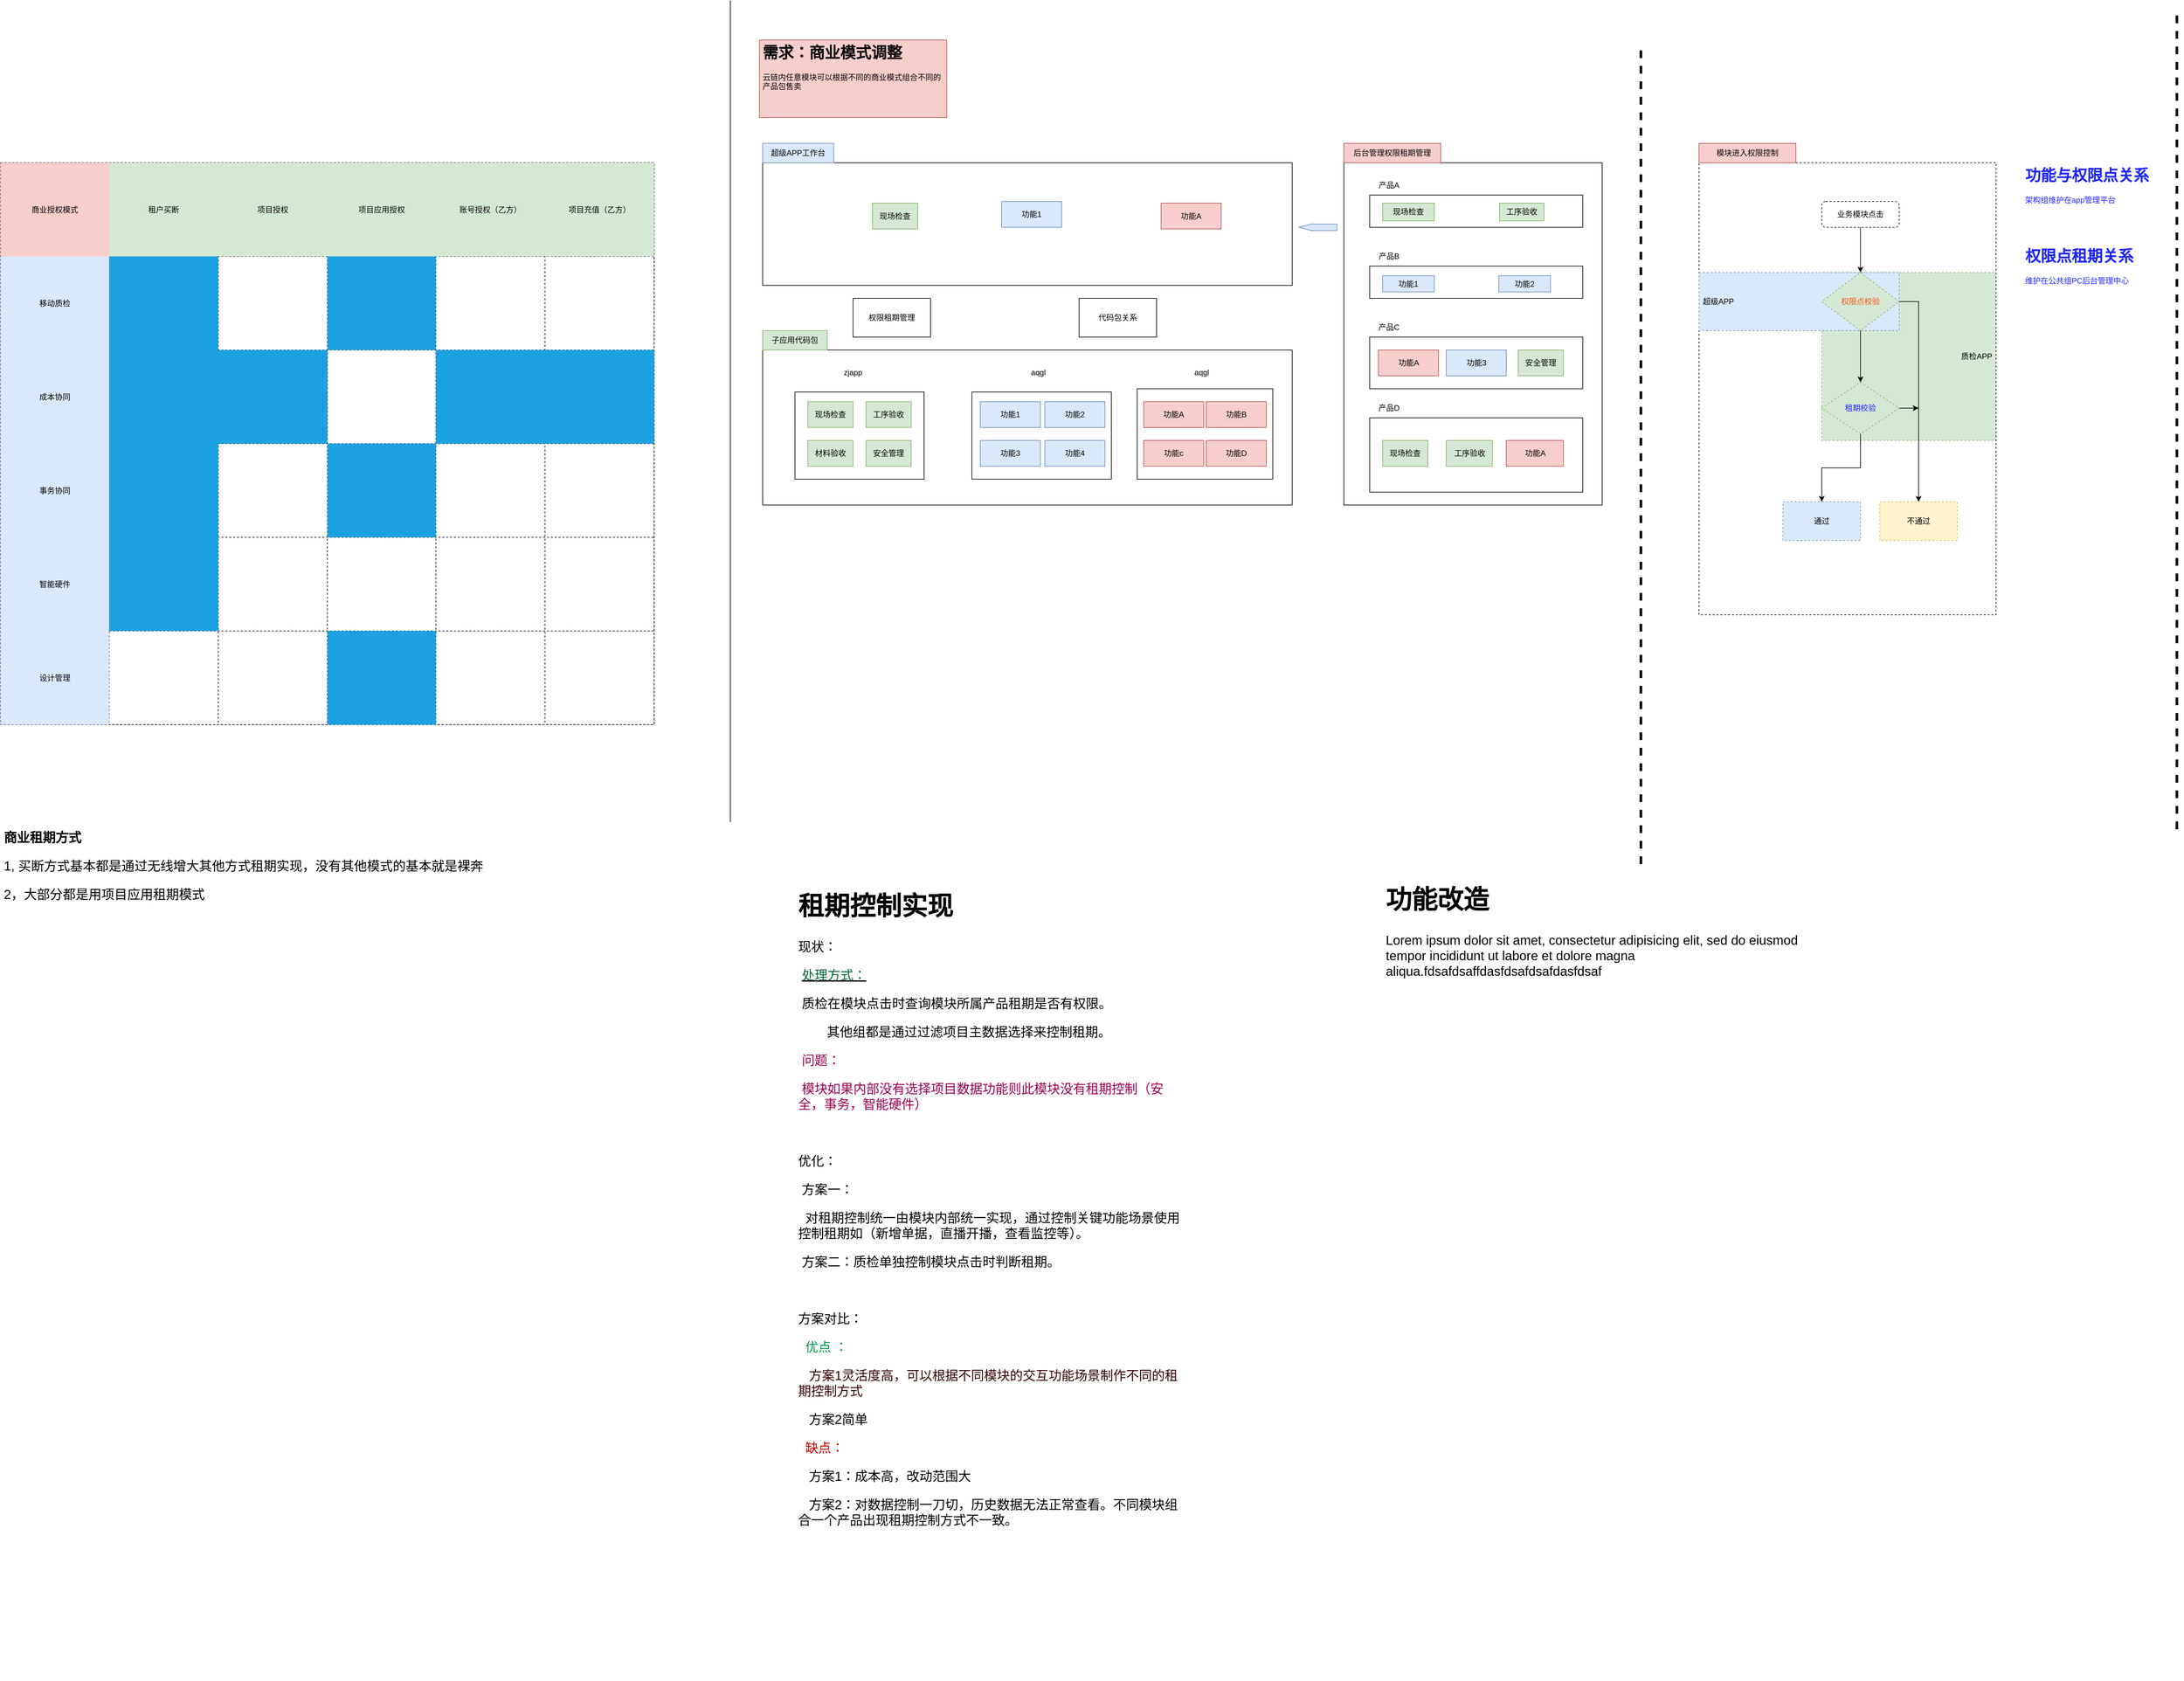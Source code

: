 <mxfile version="20.0.1" type="github">
  <diagram id="58J7UtUzQZCF_PkD9B0w" name="Page-1">
    <mxGraphModel dx="3555" dy="2228" grid="1" gridSize="10" guides="1" tooltips="1" connect="1" arrows="1" fold="1" page="1" pageScale="1" pageWidth="827" pageHeight="1169" math="0" shadow="0">
      <root>
        <mxCell id="0" />
        <mxCell id="1" parent="0" />
        <mxCell id="WRquZUHTdEywoWlt4Oxa-1" value="" style="rounded=0;whiteSpace=wrap;html=1;fillColor=none;" parent="1" vertex="1">
          <mxGeometry x="30" y="200" width="820" height="190" as="geometry" />
        </mxCell>
        <mxCell id="WRquZUHTdEywoWlt4Oxa-2" value="" style="rounded=0;whiteSpace=wrap;html=1;fillColor=none;" parent="1" vertex="1">
          <mxGeometry x="30" y="490" width="820" height="240" as="geometry" />
        </mxCell>
        <mxCell id="WRquZUHTdEywoWlt4Oxa-3" value="超级APP工作台" style="text;html=1;strokeColor=#6c8ebf;fillColor=#dae8fc;align=center;verticalAlign=middle;whiteSpace=wrap;rounded=0;" parent="1" vertex="1">
          <mxGeometry x="30" y="170" width="110" height="30" as="geometry" />
        </mxCell>
        <mxCell id="WRquZUHTdEywoWlt4Oxa-4" value="子应用代码包" style="text;html=1;strokeColor=#82b366;fillColor=#d5e8d4;align=center;verticalAlign=middle;whiteSpace=wrap;rounded=0;" parent="1" vertex="1">
          <mxGeometry x="30" y="460" width="100" height="30" as="geometry" />
        </mxCell>
        <mxCell id="WRquZUHTdEywoWlt4Oxa-5" value="" style="rounded=0;whiteSpace=wrap;html=1;fillColor=none;" parent="1" vertex="1">
          <mxGeometry x="80" y="555" width="200" height="135" as="geometry" />
        </mxCell>
        <mxCell id="WRquZUHTdEywoWlt4Oxa-6" value="" style="rounded=0;whiteSpace=wrap;html=1;fillColor=none;" parent="1" vertex="1">
          <mxGeometry x="354" y="555" width="216" height="135" as="geometry" />
        </mxCell>
        <mxCell id="WRquZUHTdEywoWlt4Oxa-7" value="" style="rounded=0;whiteSpace=wrap;html=1;fillColor=none;" parent="1" vertex="1">
          <mxGeometry x="610" y="550" width="210" height="140" as="geometry" />
        </mxCell>
        <mxCell id="WRquZUHTdEywoWlt4Oxa-8" value="zjapp" style="text;html=1;strokeColor=none;fillColor=none;align=center;verticalAlign=middle;whiteSpace=wrap;rounded=0;" parent="1" vertex="1">
          <mxGeometry x="140" y="510" width="60" height="30" as="geometry" />
        </mxCell>
        <mxCell id="WRquZUHTdEywoWlt4Oxa-10" value="aqgl" style="text;html=1;strokeColor=none;fillColor=none;align=center;verticalAlign=middle;whiteSpace=wrap;rounded=0;" parent="1" vertex="1">
          <mxGeometry x="427" y="510" width="60" height="30" as="geometry" />
        </mxCell>
        <mxCell id="WRquZUHTdEywoWlt4Oxa-11" value="现场检查" style="rounded=0;whiteSpace=wrap;html=1;fillColor=#d5e8d4;strokeColor=#82b366;" parent="1" vertex="1">
          <mxGeometry x="100" y="570" width="70" height="40" as="geometry" />
        </mxCell>
        <mxCell id="WRquZUHTdEywoWlt4Oxa-12" value="工序验收" style="rounded=0;whiteSpace=wrap;html=1;fillColor=#d5e8d4;strokeColor=#82b366;" parent="1" vertex="1">
          <mxGeometry x="190" y="570" width="70" height="40" as="geometry" />
        </mxCell>
        <mxCell id="WRquZUHTdEywoWlt4Oxa-13" value="材料验收" style="rounded=0;whiteSpace=wrap;html=1;fillColor=#d5e8d4;strokeColor=#82b366;" parent="1" vertex="1">
          <mxGeometry x="100" y="630" width="70" height="40" as="geometry" />
        </mxCell>
        <mxCell id="WRquZUHTdEywoWlt4Oxa-14" value="安全管理" style="rounded=0;whiteSpace=wrap;html=1;fillColor=#d5e8d4;strokeColor=#82b366;" parent="1" vertex="1">
          <mxGeometry x="190" y="630" width="70" height="40" as="geometry" />
        </mxCell>
        <mxCell id="WRquZUHTdEywoWlt4Oxa-15" value="aqgl" style="text;html=1;strokeColor=none;fillColor=none;align=center;verticalAlign=middle;whiteSpace=wrap;rounded=0;" parent="1" vertex="1">
          <mxGeometry x="680" y="510" width="60" height="30" as="geometry" />
        </mxCell>
        <mxCell id="WRquZUHTdEywoWlt4Oxa-16" value="功能1" style="rounded=0;whiteSpace=wrap;html=1;fillColor=#dae8fc;strokeColor=#6c8ebf;" parent="1" vertex="1">
          <mxGeometry x="367" y="570" width="93" height="40" as="geometry" />
        </mxCell>
        <mxCell id="WRquZUHTdEywoWlt4Oxa-17" value="功能2" style="rounded=0;whiteSpace=wrap;html=1;fillColor=#dae8fc;strokeColor=#6c8ebf;" parent="1" vertex="1">
          <mxGeometry x="467" y="570" width="93" height="40" as="geometry" />
        </mxCell>
        <mxCell id="WRquZUHTdEywoWlt4Oxa-18" value="功能3" style="rounded=0;whiteSpace=wrap;html=1;fillColor=#dae8fc;strokeColor=#6c8ebf;" parent="1" vertex="1">
          <mxGeometry x="367" y="630" width="93" height="40" as="geometry" />
        </mxCell>
        <mxCell id="WRquZUHTdEywoWlt4Oxa-19" value="功能4" style="rounded=0;whiteSpace=wrap;html=1;fillColor=#dae8fc;strokeColor=#6c8ebf;" parent="1" vertex="1">
          <mxGeometry x="467" y="630" width="93" height="40" as="geometry" />
        </mxCell>
        <mxCell id="WRquZUHTdEywoWlt4Oxa-20" value="功能A" style="rounded=0;whiteSpace=wrap;html=1;fillColor=#f8cecc;strokeColor=#b85450;" parent="1" vertex="1">
          <mxGeometry x="620" y="570" width="93" height="40" as="geometry" />
        </mxCell>
        <mxCell id="WRquZUHTdEywoWlt4Oxa-21" value="功能B" style="rounded=0;whiteSpace=wrap;html=1;fillColor=#f8cecc;strokeColor=#b85450;" parent="1" vertex="1">
          <mxGeometry x="717" y="570" width="93" height="40" as="geometry" />
        </mxCell>
        <mxCell id="WRquZUHTdEywoWlt4Oxa-22" value="功能c" style="rounded=0;whiteSpace=wrap;html=1;fillColor=#f8cecc;strokeColor=#b85450;" parent="1" vertex="1">
          <mxGeometry x="620" y="630" width="93" height="40" as="geometry" />
        </mxCell>
        <mxCell id="WRquZUHTdEywoWlt4Oxa-23" value="功能D" style="rounded=0;whiteSpace=wrap;html=1;fillColor=#f8cecc;strokeColor=#b85450;" parent="1" vertex="1">
          <mxGeometry x="717" y="630" width="93" height="40" as="geometry" />
        </mxCell>
        <mxCell id="WRquZUHTdEywoWlt4Oxa-24" value="" style="rounded=0;whiteSpace=wrap;html=1;fillColor=none;" parent="1" vertex="1">
          <mxGeometry x="930" y="200" width="400" height="530" as="geometry" />
        </mxCell>
        <mxCell id="WRquZUHTdEywoWlt4Oxa-25" value="后台管理权限租期管理" style="text;html=1;strokeColor=#b85450;fillColor=#f8cecc;align=center;verticalAlign=middle;whiteSpace=wrap;rounded=0;" parent="1" vertex="1">
          <mxGeometry x="930" y="170" width="150" height="30" as="geometry" />
        </mxCell>
        <mxCell id="WRquZUHTdEywoWlt4Oxa-26" value="" style="rounded=0;whiteSpace=wrap;html=1;fillColor=none;" parent="1" vertex="1">
          <mxGeometry x="970" y="250" width="330" height="50" as="geometry" />
        </mxCell>
        <mxCell id="WRquZUHTdEywoWlt4Oxa-27" value="产品A" style="text;html=1;strokeColor=none;fillColor=none;align=center;verticalAlign=middle;whiteSpace=wrap;rounded=0;" parent="1" vertex="1">
          <mxGeometry x="970" y="220" width="60" height="30" as="geometry" />
        </mxCell>
        <mxCell id="WRquZUHTdEywoWlt4Oxa-28" value="现场检查" style="rounded=0;whiteSpace=wrap;html=1;fillColor=#d5e8d4;strokeColor=#82b366;" parent="1" vertex="1">
          <mxGeometry x="990" y="262.5" width="80" height="27.5" as="geometry" />
        </mxCell>
        <mxCell id="WRquZUHTdEywoWlt4Oxa-29" value="工序验收" style="rounded=0;whiteSpace=wrap;html=1;fillColor=#d5e8d4;strokeColor=#82b366;" parent="1" vertex="1">
          <mxGeometry x="1171" y="262.5" width="69" height="27.5" as="geometry" />
        </mxCell>
        <mxCell id="WRquZUHTdEywoWlt4Oxa-30" value="" style="rounded=0;whiteSpace=wrap;html=1;fillColor=none;" parent="1" vertex="1">
          <mxGeometry x="970" y="360" width="330" height="50" as="geometry" />
        </mxCell>
        <mxCell id="WRquZUHTdEywoWlt4Oxa-31" value="产品B" style="text;html=1;strokeColor=none;fillColor=none;align=center;verticalAlign=middle;whiteSpace=wrap;rounded=0;" parent="1" vertex="1">
          <mxGeometry x="970" y="330" width="60" height="30" as="geometry" />
        </mxCell>
        <mxCell id="WRquZUHTdEywoWlt4Oxa-33" value="功能1" style="rounded=0;whiteSpace=wrap;html=1;fillColor=#dae8fc;strokeColor=#6c8ebf;" parent="1" vertex="1">
          <mxGeometry x="990" y="375" width="80" height="25" as="geometry" />
        </mxCell>
        <mxCell id="WRquZUHTdEywoWlt4Oxa-34" value="功能2" style="rounded=0;whiteSpace=wrap;html=1;fillColor=#dae8fc;strokeColor=#6c8ebf;" parent="1" vertex="1">
          <mxGeometry x="1170" y="375" width="80" height="25" as="geometry" />
        </mxCell>
        <mxCell id="WRquZUHTdEywoWlt4Oxa-35" value="" style="rounded=0;whiteSpace=wrap;html=1;fillColor=none;" parent="1" vertex="1">
          <mxGeometry x="970" y="470" width="330" height="80" as="geometry" />
        </mxCell>
        <mxCell id="WRquZUHTdEywoWlt4Oxa-36" value="产品C" style="text;html=1;strokeColor=none;fillColor=none;align=center;verticalAlign=middle;whiteSpace=wrap;rounded=0;" parent="1" vertex="1">
          <mxGeometry x="970" y="440" width="60" height="30" as="geometry" />
        </mxCell>
        <mxCell id="WRquZUHTdEywoWlt4Oxa-37" value="功能A" style="rounded=0;whiteSpace=wrap;html=1;fillColor=#f8cecc;strokeColor=#b85450;" parent="1" vertex="1">
          <mxGeometry x="983.5" y="490" width="93" height="40" as="geometry" />
        </mxCell>
        <mxCell id="WRquZUHTdEywoWlt4Oxa-38" value="功能3" style="rounded=0;whiteSpace=wrap;html=1;fillColor=#dae8fc;strokeColor=#6c8ebf;" parent="1" vertex="1">
          <mxGeometry x="1088.5" y="490" width="93" height="40" as="geometry" />
        </mxCell>
        <mxCell id="WRquZUHTdEywoWlt4Oxa-39" value="安全管理" style="rounded=0;whiteSpace=wrap;html=1;fillColor=#d5e8d4;strokeColor=#82b366;" parent="1" vertex="1">
          <mxGeometry x="1200" y="490" width="70" height="40" as="geometry" />
        </mxCell>
        <mxCell id="WRquZUHTdEywoWlt4Oxa-40" value="" style="rounded=0;whiteSpace=wrap;html=1;fillColor=none;" parent="1" vertex="1">
          <mxGeometry x="970" y="595" width="330" height="115" as="geometry" />
        </mxCell>
        <mxCell id="WRquZUHTdEywoWlt4Oxa-41" value="产品D" style="text;html=1;strokeColor=none;fillColor=none;align=center;verticalAlign=middle;whiteSpace=wrap;rounded=0;" parent="1" vertex="1">
          <mxGeometry x="970" y="565" width="60" height="30" as="geometry" />
        </mxCell>
        <mxCell id="WRquZUHTdEywoWlt4Oxa-42" value="现场检查" style="rounded=0;whiteSpace=wrap;html=1;fillColor=#d5e8d4;strokeColor=#82b366;" parent="1" vertex="1">
          <mxGeometry x="990" y="630" width="70" height="40" as="geometry" />
        </mxCell>
        <mxCell id="WRquZUHTdEywoWlt4Oxa-43" value="工序验收" style="rounded=0;whiteSpace=wrap;html=1;fillColor=#d5e8d4;strokeColor=#82b366;" parent="1" vertex="1">
          <mxGeometry x="1088.5" y="630" width="71.5" height="40" as="geometry" />
        </mxCell>
        <mxCell id="WRquZUHTdEywoWlt4Oxa-44" value="功能A" style="rounded=0;whiteSpace=wrap;html=1;fillColor=#f8cecc;strokeColor=#b85450;" parent="1" vertex="1">
          <mxGeometry x="1181.5" y="630" width="88.5" height="40" as="geometry" />
        </mxCell>
        <mxCell id="WRquZUHTdEywoWlt4Oxa-45" value="权限租期管理" style="rounded=0;whiteSpace=wrap;html=1;fillColor=none;" parent="1" vertex="1">
          <mxGeometry x="170" y="410" width="120" height="60" as="geometry" />
        </mxCell>
        <mxCell id="WRquZUHTdEywoWlt4Oxa-46" value="代码包关系" style="rounded=0;whiteSpace=wrap;html=1;fillColor=none;" parent="1" vertex="1">
          <mxGeometry x="520" y="410" width="120" height="60" as="geometry" />
        </mxCell>
        <mxCell id="GMOqWqYyxA2CYEvHgloC-14" value="&lt;h1&gt;功能与权限点关系&lt;/h1&gt;&lt;p&gt;架构组维护在app管理平台&lt;/p&gt;" style="text;html=1;strokeColor=none;fillColor=none;spacing=5;spacingTop=-20;whiteSpace=wrap;overflow=hidden;rounded=0;dashed=1;fontColor=#1C24FF;" parent="1" vertex="1">
          <mxGeometry x="1980" y="200" width="250" height="120" as="geometry" />
        </mxCell>
        <mxCell id="GMOqWqYyxA2CYEvHgloC-15" value="&lt;h1&gt;权限点租期关系&lt;/h1&gt;&lt;p&gt;维护在公共组PC后台管理中心&lt;/p&gt;" style="text;html=1;strokeColor=none;fillColor=none;spacing=5;spacingTop=-20;whiteSpace=wrap;overflow=hidden;rounded=0;dashed=1;fontColor=#1C24FF;" parent="1" vertex="1">
          <mxGeometry x="1980" y="325" width="250" height="120" as="geometry" />
        </mxCell>
        <mxCell id="MbF_tQ219azOvAXxZ7R1-2" value="&lt;h1&gt;需求：商业模式调整&lt;/h1&gt;&lt;p&gt;云链内任意模块可以根据不同的商业模式组合不同的产品包售卖&lt;/p&gt;" style="text;html=1;strokeColor=#b85450;fillColor=#f8cecc;spacing=5;spacingTop=-20;whiteSpace=wrap;overflow=hidden;rounded=0;" vertex="1" parent="1">
          <mxGeometry x="25" y="10" width="290" height="120" as="geometry" />
        </mxCell>
        <mxCell id="MbF_tQ219azOvAXxZ7R1-3" value="" style="endArrow=none;html=1;rounded=0;" edge="1" parent="1">
          <mxGeometry width="50" height="50" relative="1" as="geometry">
            <mxPoint x="-20" y="1221" as="sourcePoint" />
            <mxPoint x="-20" y="-51" as="targetPoint" />
          </mxGeometry>
        </mxCell>
        <mxCell id="MbF_tQ219azOvAXxZ7R1-4" value="现场检查" style="rounded=0;whiteSpace=wrap;html=1;fillColor=#d5e8d4;strokeColor=#82b366;" vertex="1" parent="1">
          <mxGeometry x="200" y="262.5" width="70" height="40" as="geometry" />
        </mxCell>
        <mxCell id="MbF_tQ219azOvAXxZ7R1-5" value="功能1" style="rounded=0;whiteSpace=wrap;html=1;fillColor=#dae8fc;strokeColor=#6c8ebf;" vertex="1" parent="1">
          <mxGeometry x="400" y="260" width="93" height="40" as="geometry" />
        </mxCell>
        <mxCell id="MbF_tQ219azOvAXxZ7R1-6" value="功能A" style="rounded=0;whiteSpace=wrap;html=1;fillColor=#f8cecc;strokeColor=#b85450;" vertex="1" parent="1">
          <mxGeometry x="647" y="262.5" width="93" height="40" as="geometry" />
        </mxCell>
        <mxCell id="MbF_tQ219azOvAXxZ7R1-7" value="" style="shape=flexArrow;endArrow=classic;html=1;rounded=0;endWidth=0;endSize=6.67;fillColor=#dae8fc;strokeColor=#6c8ebf;" edge="1" parent="1">
          <mxGeometry width="50" height="50" relative="1" as="geometry">
            <mxPoint x="920" y="300" as="sourcePoint" />
            <mxPoint x="860" y="300" as="targetPoint" />
          </mxGeometry>
        </mxCell>
        <mxCell id="MbF_tQ219azOvAXxZ7R1-8" value="" style="group" vertex="1" connectable="0" parent="1">
          <mxGeometry x="1500" y="200" width="460" height="700" as="geometry" />
        </mxCell>
        <mxCell id="MbF_tQ219azOvAXxZ7R1-18" value="" style="rounded=0;whiteSpace=wrap;html=1;dashed=1;fillColor=#d5e8d4;strokeColor=#82b366;" vertex="1" parent="MbF_tQ219azOvAXxZ7R1-8">
          <mxGeometry x="170" y="170" width="270" height="260" as="geometry" />
        </mxCell>
        <mxCell id="GMOqWqYyxA2CYEvHgloC-1" value="" style="rounded=0;whiteSpace=wrap;html=1;dashed=1;fillColor=none;" parent="MbF_tQ219azOvAXxZ7R1-8" vertex="1">
          <mxGeometry x="-20" width="460" height="700" as="geometry" />
        </mxCell>
        <mxCell id="MbF_tQ219azOvAXxZ7R1-16" value="" style="rounded=0;whiteSpace=wrap;html=1;dashed=1;fillColor=#dae8fc;strokeColor=#6c8ebf;" vertex="1" parent="MbF_tQ219azOvAXxZ7R1-8">
          <mxGeometry x="-20" y="170" width="310" height="90" as="geometry" />
        </mxCell>
        <mxCell id="GMOqWqYyxA2CYEvHgloC-2" value="业务模块点击" style="rounded=1;whiteSpace=wrap;html=1;dashed=1;fillColor=none;" parent="MbF_tQ219azOvAXxZ7R1-8" vertex="1">
          <mxGeometry x="170" y="60" width="120" height="40" as="geometry" />
        </mxCell>
        <mxCell id="GMOqWqYyxA2CYEvHgloC-3" value="权限点校验" style="rhombus;whiteSpace=wrap;html=1;dashed=1;fillColor=#d5e8d4;strokeColor=#82b366;fontColor=#FF5112;" parent="MbF_tQ219azOvAXxZ7R1-8" vertex="1">
          <mxGeometry x="170" y="170" width="120" height="90" as="geometry" />
        </mxCell>
        <mxCell id="GMOqWqYyxA2CYEvHgloC-7" style="edgeStyle=orthogonalEdgeStyle;rounded=0;orthogonalLoop=1;jettySize=auto;html=1;fontColor=#1C24FF;" parent="MbF_tQ219azOvAXxZ7R1-8" source="GMOqWqYyxA2CYEvHgloC-2" target="GMOqWqYyxA2CYEvHgloC-3" edge="1">
          <mxGeometry relative="1" as="geometry" />
        </mxCell>
        <mxCell id="GMOqWqYyxA2CYEvHgloC-12" style="edgeStyle=orthogonalEdgeStyle;rounded=0;orthogonalLoop=1;jettySize=auto;html=1;fontColor=#1C24FF;" parent="MbF_tQ219azOvAXxZ7R1-8" source="GMOqWqYyxA2CYEvHgloC-4" edge="1">
          <mxGeometry relative="1" as="geometry">
            <mxPoint x="320" y="380" as="targetPoint" />
          </mxGeometry>
        </mxCell>
        <mxCell id="GMOqWqYyxA2CYEvHgloC-4" value="租期校验" style="rhombus;whiteSpace=wrap;html=1;dashed=1;fillColor=#d5e8d4;strokeColor=#82b366;fontColor=#1C24FF;" parent="MbF_tQ219azOvAXxZ7R1-8" vertex="1">
          <mxGeometry x="170" y="340" width="120" height="80" as="geometry" />
        </mxCell>
        <mxCell id="GMOqWqYyxA2CYEvHgloC-11" style="edgeStyle=orthogonalEdgeStyle;rounded=0;orthogonalLoop=1;jettySize=auto;html=1;fontColor=#1C24FF;" parent="MbF_tQ219azOvAXxZ7R1-8" source="GMOqWqYyxA2CYEvHgloC-3" target="GMOqWqYyxA2CYEvHgloC-4" edge="1">
          <mxGeometry relative="1" as="geometry" />
        </mxCell>
        <mxCell id="GMOqWqYyxA2CYEvHgloC-5" value="通过" style="rounded=0;whiteSpace=wrap;html=1;dashed=1;fillColor=#dae8fc;strokeColor=#6c8ebf;" parent="MbF_tQ219azOvAXxZ7R1-8" vertex="1">
          <mxGeometry x="110" y="525" width="120" height="60" as="geometry" />
        </mxCell>
        <mxCell id="GMOqWqYyxA2CYEvHgloC-13" style="edgeStyle=orthogonalEdgeStyle;rounded=0;orthogonalLoop=1;jettySize=auto;html=1;entryX=0.5;entryY=0;entryDx=0;entryDy=0;fontColor=#1C24FF;" parent="MbF_tQ219azOvAXxZ7R1-8" source="GMOqWqYyxA2CYEvHgloC-4" target="GMOqWqYyxA2CYEvHgloC-5" edge="1">
          <mxGeometry relative="1" as="geometry" />
        </mxCell>
        <mxCell id="GMOqWqYyxA2CYEvHgloC-6" value="不通过" style="rounded=0;whiteSpace=wrap;html=1;dashed=1;fillColor=#fff2cc;strokeColor=#d6b656;" parent="MbF_tQ219azOvAXxZ7R1-8" vertex="1">
          <mxGeometry x="260" y="525" width="120" height="60" as="geometry" />
        </mxCell>
        <mxCell id="GMOqWqYyxA2CYEvHgloC-10" style="edgeStyle=orthogonalEdgeStyle;rounded=0;orthogonalLoop=1;jettySize=auto;html=1;entryX=0.5;entryY=0;entryDx=0;entryDy=0;fontColor=#1C24FF;exitX=1;exitY=0.5;exitDx=0;exitDy=0;" parent="MbF_tQ219azOvAXxZ7R1-8" source="GMOqWqYyxA2CYEvHgloC-3" target="GMOqWqYyxA2CYEvHgloC-6" edge="1">
          <mxGeometry relative="1" as="geometry">
            <Array as="points">
              <mxPoint x="320" y="215" />
            </Array>
          </mxGeometry>
        </mxCell>
        <mxCell id="MbF_tQ219azOvAXxZ7R1-19" value="质检APP" style="text;html=1;strokeColor=none;fillColor=none;align=center;verticalAlign=middle;whiteSpace=wrap;rounded=0;dashed=1;" vertex="1" parent="MbF_tQ219azOvAXxZ7R1-8">
          <mxGeometry x="380" y="285" width="60" height="30" as="geometry" />
        </mxCell>
        <mxCell id="MbF_tQ219azOvAXxZ7R1-9" value="" style="endArrow=none;html=1;rounded=0;strokeWidth=4;dashed=1;" edge="1" parent="1">
          <mxGeometry width="50" height="50" relative="1" as="geometry">
            <mxPoint x="1390" y="1286" as="sourcePoint" />
            <mxPoint x="1390" y="14" as="targetPoint" />
          </mxGeometry>
        </mxCell>
        <mxCell id="MbF_tQ219azOvAXxZ7R1-10" value="模块进入权限控制" style="text;html=1;strokeColor=#b85450;fillColor=#f8cecc;align=center;verticalAlign=middle;whiteSpace=wrap;rounded=0;" vertex="1" parent="1">
          <mxGeometry x="1480" y="170" width="150" height="30" as="geometry" />
        </mxCell>
        <mxCell id="MbF_tQ219azOvAXxZ7R1-11" value="" style="endArrow=none;html=1;rounded=0;strokeWidth=4;dashed=1;" edge="1" parent="1">
          <mxGeometry width="50" height="50" relative="1" as="geometry">
            <mxPoint x="2220" y="1232" as="sourcePoint" />
            <mxPoint x="2220" y="-40" as="targetPoint" />
          </mxGeometry>
        </mxCell>
        <mxCell id="MbF_tQ219azOvAXxZ7R1-17" value="超级APP" style="text;html=1;strokeColor=none;fillColor=none;align=center;verticalAlign=middle;whiteSpace=wrap;rounded=0;dashed=1;" vertex="1" parent="1">
          <mxGeometry x="1480" y="400" width="60" height="30" as="geometry" />
        </mxCell>
        <mxCell id="MbF_tQ219azOvAXxZ7R1-109" value="" style="shape=table;startSize=0;container=1;collapsible=0;childLayout=tableLayout;dashed=1;fillColor=none;" vertex="1" parent="1">
          <mxGeometry x="-1150" y="200" width="1012" height="870" as="geometry" />
        </mxCell>
        <mxCell id="MbF_tQ219azOvAXxZ7R1-110" value="" style="shape=tableRow;horizontal=0;startSize=0;swimlaneHead=0;swimlaneBody=0;top=0;left=0;bottom=0;right=0;collapsible=0;dropTarget=0;fillColor=none;points=[[0,0.5],[1,0.5]];portConstraint=eastwest;dashed=1;" vertex="1" parent="MbF_tQ219azOvAXxZ7R1-109">
          <mxGeometry width="1012" height="145" as="geometry" />
        </mxCell>
        <mxCell id="MbF_tQ219azOvAXxZ7R1-111" value="商业授权模式" style="shape=partialRectangle;html=1;whiteSpace=wrap;connectable=0;overflow=hidden;fillColor=#f8cecc;top=0;left=0;bottom=0;right=0;pointerEvents=1;dashed=1;strokeColor=#b85450;" vertex="1" parent="MbF_tQ219azOvAXxZ7R1-110">
          <mxGeometry width="168" height="145" as="geometry">
            <mxRectangle width="168" height="145" as="alternateBounds" />
          </mxGeometry>
        </mxCell>
        <mxCell id="MbF_tQ219azOvAXxZ7R1-112" value="租户买断" style="shape=partialRectangle;html=1;whiteSpace=wrap;connectable=0;overflow=hidden;fillColor=#d5e8d4;top=0;left=0;bottom=0;right=0;pointerEvents=1;dashed=1;strokeColor=#82b366;" vertex="1" parent="MbF_tQ219azOvAXxZ7R1-110">
          <mxGeometry x="168" width="169" height="145" as="geometry">
            <mxRectangle width="169" height="145" as="alternateBounds" />
          </mxGeometry>
        </mxCell>
        <mxCell id="MbF_tQ219azOvAXxZ7R1-113" value="项目授权" style="shape=partialRectangle;html=1;whiteSpace=wrap;connectable=0;overflow=hidden;fillColor=#d5e8d4;top=0;left=0;bottom=0;right=0;pointerEvents=1;dashed=1;strokeColor=#82b366;" vertex="1" parent="MbF_tQ219azOvAXxZ7R1-110">
          <mxGeometry x="337" width="169" height="145" as="geometry">
            <mxRectangle width="169" height="145" as="alternateBounds" />
          </mxGeometry>
        </mxCell>
        <mxCell id="MbF_tQ219azOvAXxZ7R1-114" value="项目应用授权" style="shape=partialRectangle;html=1;whiteSpace=wrap;connectable=0;overflow=hidden;fillColor=#d5e8d4;top=0;left=0;bottom=0;right=0;pointerEvents=1;dashed=1;strokeColor=#82b366;" vertex="1" parent="MbF_tQ219azOvAXxZ7R1-110">
          <mxGeometry x="506" width="168" height="145" as="geometry">
            <mxRectangle width="168" height="145" as="alternateBounds" />
          </mxGeometry>
        </mxCell>
        <mxCell id="MbF_tQ219azOvAXxZ7R1-217" value="账号授权（乙方）" style="shape=partialRectangle;html=1;whiteSpace=wrap;connectable=0;overflow=hidden;fillColor=#d5e8d4;top=0;left=0;bottom=0;right=0;pointerEvents=1;dashed=1;strokeColor=#82b366;" vertex="1" parent="MbF_tQ219azOvAXxZ7R1-110">
          <mxGeometry x="674" width="169" height="145" as="geometry">
            <mxRectangle width="169" height="145" as="alternateBounds" />
          </mxGeometry>
        </mxCell>
        <mxCell id="MbF_tQ219azOvAXxZ7R1-115" value="项目充值（乙方）" style="shape=partialRectangle;html=1;whiteSpace=wrap;connectable=0;overflow=hidden;fillColor=#d5e8d4;top=0;left=0;bottom=0;right=0;pointerEvents=1;dashed=1;strokeColor=#82b366;" vertex="1" parent="MbF_tQ219azOvAXxZ7R1-110">
          <mxGeometry x="843" width="169" height="145" as="geometry">
            <mxRectangle width="169" height="145" as="alternateBounds" />
          </mxGeometry>
        </mxCell>
        <mxCell id="MbF_tQ219azOvAXxZ7R1-117" value="" style="shape=tableRow;horizontal=0;startSize=0;swimlaneHead=0;swimlaneBody=0;top=0;left=0;bottom=0;right=0;collapsible=0;dropTarget=0;fillColor=none;points=[[0,0.5],[1,0.5]];portConstraint=eastwest;dashed=1;" vertex="1" parent="MbF_tQ219azOvAXxZ7R1-109">
          <mxGeometry y="145" width="1012" height="145" as="geometry" />
        </mxCell>
        <mxCell id="MbF_tQ219azOvAXxZ7R1-118" value="移动质检" style="shape=partialRectangle;html=1;whiteSpace=wrap;connectable=0;overflow=hidden;fillColor=#dae8fc;top=0;left=0;bottom=0;right=0;pointerEvents=1;strokeColor=#6c8ebf;" vertex="1" parent="MbF_tQ219azOvAXxZ7R1-117">
          <mxGeometry width="168" height="145" as="geometry">
            <mxRectangle width="168" height="145" as="alternateBounds" />
          </mxGeometry>
        </mxCell>
        <mxCell id="MbF_tQ219azOvAXxZ7R1-119" value="" style="shape=partialRectangle;html=1;whiteSpace=wrap;connectable=0;overflow=hidden;fillColor=#1ba1e2;top=0;left=0;bottom=0;right=0;pointerEvents=1;dashed=1;fontColor=#ffffff;strokeColor=#006EAF;" vertex="1" parent="MbF_tQ219azOvAXxZ7R1-117">
          <mxGeometry x="168" width="169" height="145" as="geometry">
            <mxRectangle width="169" height="145" as="alternateBounds" />
          </mxGeometry>
        </mxCell>
        <mxCell id="MbF_tQ219azOvAXxZ7R1-120" value="" style="shape=partialRectangle;html=1;whiteSpace=wrap;connectable=0;overflow=hidden;fillColor=none;top=0;left=0;bottom=0;right=0;pointerEvents=1;dashed=1;" vertex="1" parent="MbF_tQ219azOvAXxZ7R1-117">
          <mxGeometry x="337" width="169" height="145" as="geometry">
            <mxRectangle width="169" height="145" as="alternateBounds" />
          </mxGeometry>
        </mxCell>
        <mxCell id="MbF_tQ219azOvAXxZ7R1-121" value="" style="shape=partialRectangle;html=1;whiteSpace=wrap;connectable=0;overflow=hidden;fillColor=#1ba1e2;top=0;left=0;bottom=0;right=0;pointerEvents=1;dashed=1;fontColor=#ffffff;strokeColor=#006EAF;" vertex="1" parent="MbF_tQ219azOvAXxZ7R1-117">
          <mxGeometry x="506" width="168" height="145" as="geometry">
            <mxRectangle width="168" height="145" as="alternateBounds" />
          </mxGeometry>
        </mxCell>
        <mxCell id="MbF_tQ219azOvAXxZ7R1-218" style="shape=partialRectangle;html=1;whiteSpace=wrap;connectable=0;overflow=hidden;fillColor=none;top=0;left=0;bottom=0;right=0;pointerEvents=1;dashed=1;" vertex="1" parent="MbF_tQ219azOvAXxZ7R1-117">
          <mxGeometry x="674" width="169" height="145" as="geometry">
            <mxRectangle width="169" height="145" as="alternateBounds" />
          </mxGeometry>
        </mxCell>
        <mxCell id="MbF_tQ219azOvAXxZ7R1-122" value="" style="shape=partialRectangle;html=1;whiteSpace=wrap;connectable=0;overflow=hidden;fillColor=none;top=0;left=0;bottom=0;right=0;pointerEvents=1;dashed=1;" vertex="1" parent="MbF_tQ219azOvAXxZ7R1-117">
          <mxGeometry x="843" width="169" height="145" as="geometry">
            <mxRectangle width="169" height="145" as="alternateBounds" />
          </mxGeometry>
        </mxCell>
        <mxCell id="MbF_tQ219azOvAXxZ7R1-124" value="" style="shape=tableRow;horizontal=0;startSize=0;swimlaneHead=0;swimlaneBody=0;top=0;left=0;bottom=0;right=0;collapsible=0;dropTarget=0;fillColor=none;points=[[0,0.5],[1,0.5]];portConstraint=eastwest;dashed=1;" vertex="1" parent="MbF_tQ219azOvAXxZ7R1-109">
          <mxGeometry y="290" width="1012" height="145" as="geometry" />
        </mxCell>
        <mxCell id="MbF_tQ219azOvAXxZ7R1-125" value="成本协同" style="shape=partialRectangle;html=1;whiteSpace=wrap;connectable=0;overflow=hidden;fillColor=#dae8fc;top=0;left=0;bottom=0;right=0;pointerEvents=1;dashed=1;strokeColor=#6c8ebf;" vertex="1" parent="MbF_tQ219azOvAXxZ7R1-124">
          <mxGeometry width="168" height="145" as="geometry">
            <mxRectangle width="168" height="145" as="alternateBounds" />
          </mxGeometry>
        </mxCell>
        <mxCell id="MbF_tQ219azOvAXxZ7R1-126" value="" style="shape=partialRectangle;html=1;whiteSpace=wrap;connectable=0;overflow=hidden;fillColor=#1ba1e2;top=0;left=0;bottom=0;right=0;pointerEvents=1;dashed=1;fontColor=#ffffff;strokeColor=#006EAF;" vertex="1" parent="MbF_tQ219azOvAXxZ7R1-124">
          <mxGeometry x="168" width="169" height="145" as="geometry">
            <mxRectangle width="169" height="145" as="alternateBounds" />
          </mxGeometry>
        </mxCell>
        <mxCell id="MbF_tQ219azOvAXxZ7R1-127" value="" style="shape=partialRectangle;html=1;whiteSpace=wrap;connectable=0;overflow=hidden;fillColor=#1ba1e2;top=0;left=0;bottom=0;right=0;pointerEvents=1;dashed=1;fontColor=#ffffff;strokeColor=#006EAF;" vertex="1" parent="MbF_tQ219azOvAXxZ7R1-124">
          <mxGeometry x="337" width="169" height="145" as="geometry">
            <mxRectangle width="169" height="145" as="alternateBounds" />
          </mxGeometry>
        </mxCell>
        <mxCell id="MbF_tQ219azOvAXxZ7R1-128" value="" style="shape=partialRectangle;html=1;whiteSpace=wrap;connectable=0;overflow=hidden;fillColor=none;top=0;left=0;bottom=0;right=0;pointerEvents=1;dashed=1;" vertex="1" parent="MbF_tQ219azOvAXxZ7R1-124">
          <mxGeometry x="506" width="168" height="145" as="geometry">
            <mxRectangle width="168" height="145" as="alternateBounds" />
          </mxGeometry>
        </mxCell>
        <mxCell id="MbF_tQ219azOvAXxZ7R1-219" style="shape=partialRectangle;html=1;whiteSpace=wrap;connectable=0;overflow=hidden;fillColor=#1ba1e2;top=0;left=0;bottom=0;right=0;pointerEvents=1;dashed=1;fontColor=#ffffff;strokeColor=#006EAF;" vertex="1" parent="MbF_tQ219azOvAXxZ7R1-124">
          <mxGeometry x="674" width="169" height="145" as="geometry">
            <mxRectangle width="169" height="145" as="alternateBounds" />
          </mxGeometry>
        </mxCell>
        <mxCell id="MbF_tQ219azOvAXxZ7R1-129" value="" style="shape=partialRectangle;html=1;whiteSpace=wrap;connectable=0;overflow=hidden;fillColor=#1ba1e2;top=0;left=0;bottom=0;right=0;pointerEvents=1;dashed=1;fontColor=#ffffff;strokeColor=#006EAF;" vertex="1" parent="MbF_tQ219azOvAXxZ7R1-124">
          <mxGeometry x="843" width="169" height="145" as="geometry">
            <mxRectangle width="169" height="145" as="alternateBounds" />
          </mxGeometry>
        </mxCell>
        <mxCell id="MbF_tQ219azOvAXxZ7R1-131" value="" style="shape=tableRow;horizontal=0;startSize=0;swimlaneHead=0;swimlaneBody=0;top=0;left=0;bottom=0;right=0;collapsible=0;dropTarget=0;fillColor=none;points=[[0,0.5],[1,0.5]];portConstraint=eastwest;dashed=1;" vertex="1" parent="MbF_tQ219azOvAXxZ7R1-109">
          <mxGeometry y="435" width="1012" height="145" as="geometry" />
        </mxCell>
        <mxCell id="MbF_tQ219azOvAXxZ7R1-132" value="事务协同" style="shape=partialRectangle;html=1;whiteSpace=wrap;connectable=0;overflow=hidden;fillColor=#dae8fc;top=0;left=0;bottom=0;right=0;pointerEvents=1;dashed=1;strokeColor=#6c8ebf;" vertex="1" parent="MbF_tQ219azOvAXxZ7R1-131">
          <mxGeometry width="168" height="145" as="geometry">
            <mxRectangle width="168" height="145" as="alternateBounds" />
          </mxGeometry>
        </mxCell>
        <mxCell id="MbF_tQ219azOvAXxZ7R1-133" value="" style="shape=partialRectangle;html=1;whiteSpace=wrap;connectable=0;overflow=hidden;fillColor=#1ba1e2;top=0;left=0;bottom=0;right=0;pointerEvents=1;dashed=1;fontColor=#ffffff;strokeColor=#006EAF;" vertex="1" parent="MbF_tQ219azOvAXxZ7R1-131">
          <mxGeometry x="168" width="169" height="145" as="geometry">
            <mxRectangle width="169" height="145" as="alternateBounds" />
          </mxGeometry>
        </mxCell>
        <mxCell id="MbF_tQ219azOvAXxZ7R1-134" value="" style="shape=partialRectangle;html=1;whiteSpace=wrap;connectable=0;overflow=hidden;fillColor=none;top=0;left=0;bottom=0;right=0;pointerEvents=1;dashed=1;fontColor=#ffffff;strokeColor=#006EAF;" vertex="1" parent="MbF_tQ219azOvAXxZ7R1-131">
          <mxGeometry x="337" width="169" height="145" as="geometry">
            <mxRectangle width="169" height="145" as="alternateBounds" />
          </mxGeometry>
        </mxCell>
        <mxCell id="MbF_tQ219azOvAXxZ7R1-135" value="" style="shape=partialRectangle;html=1;whiteSpace=wrap;connectable=0;overflow=hidden;fillColor=#1ba1e2;top=0;left=0;bottom=0;right=0;pointerEvents=1;dashed=1;fontColor=#ffffff;strokeColor=#006EAF;" vertex="1" parent="MbF_tQ219azOvAXxZ7R1-131">
          <mxGeometry x="506" width="168" height="145" as="geometry">
            <mxRectangle width="168" height="145" as="alternateBounds" />
          </mxGeometry>
        </mxCell>
        <mxCell id="MbF_tQ219azOvAXxZ7R1-220" style="shape=partialRectangle;html=1;whiteSpace=wrap;connectable=0;overflow=hidden;fillColor=none;top=0;left=0;bottom=0;right=0;pointerEvents=1;dashed=1;" vertex="1" parent="MbF_tQ219azOvAXxZ7R1-131">
          <mxGeometry x="674" width="169" height="145" as="geometry">
            <mxRectangle width="169" height="145" as="alternateBounds" />
          </mxGeometry>
        </mxCell>
        <mxCell id="MbF_tQ219azOvAXxZ7R1-136" value="" style="shape=partialRectangle;html=1;whiteSpace=wrap;connectable=0;overflow=hidden;fillColor=none;top=0;left=0;bottom=0;right=0;pointerEvents=1;dashed=1;" vertex="1" parent="MbF_tQ219azOvAXxZ7R1-131">
          <mxGeometry x="843" width="169" height="145" as="geometry">
            <mxRectangle width="169" height="145" as="alternateBounds" />
          </mxGeometry>
        </mxCell>
        <mxCell id="MbF_tQ219azOvAXxZ7R1-138" value="" style="shape=tableRow;horizontal=0;startSize=0;swimlaneHead=0;swimlaneBody=0;top=0;left=0;bottom=0;right=0;collapsible=0;dropTarget=0;fillColor=none;points=[[0,0.5],[1,0.5]];portConstraint=eastwest;dashed=1;" vertex="1" parent="MbF_tQ219azOvAXxZ7R1-109">
          <mxGeometry y="580" width="1012" height="145" as="geometry" />
        </mxCell>
        <mxCell id="MbF_tQ219azOvAXxZ7R1-139" value="智能硬件" style="shape=partialRectangle;html=1;whiteSpace=wrap;connectable=0;overflow=hidden;fillColor=#dae8fc;top=0;left=0;bottom=0;right=0;pointerEvents=1;dashed=1;strokeColor=#6c8ebf;" vertex="1" parent="MbF_tQ219azOvAXxZ7R1-138">
          <mxGeometry width="168" height="145" as="geometry">
            <mxRectangle width="168" height="145" as="alternateBounds" />
          </mxGeometry>
        </mxCell>
        <mxCell id="MbF_tQ219azOvAXxZ7R1-140" value="" style="shape=partialRectangle;html=1;whiteSpace=wrap;connectable=0;overflow=hidden;fillColor=#1ba1e2;top=0;left=0;bottom=0;right=0;pointerEvents=1;dashed=1;fontColor=#ffffff;strokeColor=#006EAF;" vertex="1" parent="MbF_tQ219azOvAXxZ7R1-138">
          <mxGeometry x="168" width="169" height="145" as="geometry">
            <mxRectangle width="169" height="145" as="alternateBounds" />
          </mxGeometry>
        </mxCell>
        <mxCell id="MbF_tQ219azOvAXxZ7R1-141" value="" style="shape=partialRectangle;html=1;whiteSpace=wrap;connectable=0;overflow=hidden;fillColor=none;top=0;left=0;bottom=0;right=0;pointerEvents=1;dashed=1;" vertex="1" parent="MbF_tQ219azOvAXxZ7R1-138">
          <mxGeometry x="337" width="169" height="145" as="geometry">
            <mxRectangle width="169" height="145" as="alternateBounds" />
          </mxGeometry>
        </mxCell>
        <mxCell id="MbF_tQ219azOvAXxZ7R1-142" value="" style="shape=partialRectangle;html=1;whiteSpace=wrap;connectable=0;overflow=hidden;fillColor=none;top=0;left=0;bottom=0;right=0;pointerEvents=1;dashed=1;" vertex="1" parent="MbF_tQ219azOvAXxZ7R1-138">
          <mxGeometry x="506" width="168" height="145" as="geometry">
            <mxRectangle width="168" height="145" as="alternateBounds" />
          </mxGeometry>
        </mxCell>
        <mxCell id="MbF_tQ219azOvAXxZ7R1-221" style="shape=partialRectangle;html=1;whiteSpace=wrap;connectable=0;overflow=hidden;fillColor=none;top=0;left=0;bottom=0;right=0;pointerEvents=1;dashed=1;" vertex="1" parent="MbF_tQ219azOvAXxZ7R1-138">
          <mxGeometry x="674" width="169" height="145" as="geometry">
            <mxRectangle width="169" height="145" as="alternateBounds" />
          </mxGeometry>
        </mxCell>
        <mxCell id="MbF_tQ219azOvAXxZ7R1-143" value="" style="shape=partialRectangle;html=1;whiteSpace=wrap;connectable=0;overflow=hidden;fillColor=none;top=0;left=0;bottom=0;right=0;pointerEvents=1;dashed=1;" vertex="1" parent="MbF_tQ219azOvAXxZ7R1-138">
          <mxGeometry x="843" width="169" height="145" as="geometry">
            <mxRectangle width="169" height="145" as="alternateBounds" />
          </mxGeometry>
        </mxCell>
        <mxCell id="MbF_tQ219azOvAXxZ7R1-145" value="" style="shape=tableRow;horizontal=0;startSize=0;swimlaneHead=0;swimlaneBody=0;top=0;left=0;bottom=0;right=0;collapsible=0;dropTarget=0;fillColor=none;points=[[0,0.5],[1,0.5]];portConstraint=eastwest;dashed=1;" vertex="1" parent="MbF_tQ219azOvAXxZ7R1-109">
          <mxGeometry y="725" width="1012" height="145" as="geometry" />
        </mxCell>
        <mxCell id="MbF_tQ219azOvAXxZ7R1-146" value="设计管理" style="shape=partialRectangle;html=1;whiteSpace=wrap;connectable=0;overflow=hidden;fillColor=#dae8fc;top=0;left=0;bottom=0;right=0;pointerEvents=1;dashed=1;strokeColor=#6c8ebf;" vertex="1" parent="MbF_tQ219azOvAXxZ7R1-145">
          <mxGeometry width="168" height="145" as="geometry">
            <mxRectangle width="168" height="145" as="alternateBounds" />
          </mxGeometry>
        </mxCell>
        <mxCell id="MbF_tQ219azOvAXxZ7R1-147" value="" style="shape=partialRectangle;html=1;whiteSpace=wrap;connectable=0;overflow=hidden;fillColor=none;top=0;left=0;bottom=0;right=0;pointerEvents=1;dashed=1;" vertex="1" parent="MbF_tQ219azOvAXxZ7R1-145">
          <mxGeometry x="168" width="169" height="145" as="geometry">
            <mxRectangle width="169" height="145" as="alternateBounds" />
          </mxGeometry>
        </mxCell>
        <mxCell id="MbF_tQ219azOvAXxZ7R1-148" value="" style="shape=partialRectangle;html=1;whiteSpace=wrap;connectable=0;overflow=hidden;top=0;left=0;bottom=0;right=0;pointerEvents=1;dashed=1;fillColor=none;" vertex="1" parent="MbF_tQ219azOvAXxZ7R1-145">
          <mxGeometry x="337" width="169" height="145" as="geometry">
            <mxRectangle width="169" height="145" as="alternateBounds" />
          </mxGeometry>
        </mxCell>
        <mxCell id="MbF_tQ219azOvAXxZ7R1-149" value="" style="shape=partialRectangle;html=1;whiteSpace=wrap;connectable=0;overflow=hidden;fillColor=#1ba1e2;top=0;left=0;bottom=0;right=0;pointerEvents=1;dashed=1;fontColor=#ffffff;strokeColor=#006EAF;" vertex="1" parent="MbF_tQ219azOvAXxZ7R1-145">
          <mxGeometry x="506" width="168" height="145" as="geometry">
            <mxRectangle width="168" height="145" as="alternateBounds" />
          </mxGeometry>
        </mxCell>
        <mxCell id="MbF_tQ219azOvAXxZ7R1-222" style="shape=partialRectangle;html=1;whiteSpace=wrap;connectable=0;overflow=hidden;fillColor=none;top=0;left=0;bottom=0;right=0;pointerEvents=1;dashed=1;" vertex="1" parent="MbF_tQ219azOvAXxZ7R1-145">
          <mxGeometry x="674" width="169" height="145" as="geometry">
            <mxRectangle width="169" height="145" as="alternateBounds" />
          </mxGeometry>
        </mxCell>
        <mxCell id="MbF_tQ219azOvAXxZ7R1-150" value="" style="shape=partialRectangle;html=1;whiteSpace=wrap;connectable=0;overflow=hidden;fillColor=none;top=0;left=0;bottom=0;right=0;pointerEvents=1;dashed=1;" vertex="1" parent="MbF_tQ219azOvAXxZ7R1-145">
          <mxGeometry x="843" width="169" height="145" as="geometry">
            <mxRectangle width="169" height="145" as="alternateBounds" />
          </mxGeometry>
        </mxCell>
        <mxCell id="MbF_tQ219azOvAXxZ7R1-224" value="&lt;h1 style=&quot;font-size: 20px;&quot;&gt;商业租期方式&lt;/h1&gt;&lt;p style=&quot;font-size: 20px;&quot;&gt;1, 买断方式基本都是通过无线增大其他方式租期实现，没有其他模式的基本就是裸奔&lt;/p&gt;&lt;p style=&quot;font-size: 20px;&quot;&gt;2，大部分都是用项目应用租期模式&lt;/p&gt;" style="text;html=1;strokeColor=none;fillColor=none;spacing=5;spacingTop=-20;whiteSpace=wrap;overflow=hidden;rounded=0;fontSize=20;" vertex="1" parent="1">
          <mxGeometry x="-1150" y="1230" width="1040" height="190" as="geometry" />
        </mxCell>
        <mxCell id="MbF_tQ219azOvAXxZ7R1-225" value="&lt;h1&gt;租期控制实现&lt;/h1&gt;&lt;p&gt;现状：&lt;/p&gt;&lt;p&gt;&lt;span style=&quot;white-space: pre;&quot;&gt;	&lt;/span&gt;&lt;u&gt;&lt;font color=&quot;#006633&quot;&gt;处理方式：&lt;/font&gt;&lt;/u&gt;&lt;br&gt;&lt;/p&gt;&lt;p&gt;&lt;span style=&quot;white-space: pre;&quot;&gt;	&lt;/span&gt;质检在模块点击时查询模块所属产品租期是否有权限。&lt;br&gt;&lt;/p&gt;&lt;p&gt;&amp;nbsp; &amp;nbsp; &amp;nbsp; &amp;nbsp; 其他组都是通过过滤项目主数据选择来控制租期。&lt;/p&gt;&lt;p&gt;&lt;span style=&quot;white-space: pre;&quot;&gt;	&lt;/span&gt;&lt;font color=&quot;#99004d&quot;&gt;问题：&lt;/font&gt;&lt;br&gt;&lt;/p&gt;&lt;p&gt;&lt;font color=&quot;#99004d&quot;&gt;&lt;span style=&quot;white-space: pre;&quot;&gt;	&lt;/span&gt;模块如果内部没有选择项目数据功能则此模块没有租期控制（安全，事务，智能硬件）&lt;br&gt;&lt;/font&gt;&lt;/p&gt;&lt;p&gt;&lt;font color=&quot;#99004d&quot;&gt;&lt;br&gt;&lt;/font&gt;&lt;/p&gt;&lt;p&gt;优化：&lt;/p&gt;&lt;p&gt;&lt;span style=&quot;white-space: pre;&quot;&gt;	&lt;/span&gt;方案一：&lt;/p&gt;&lt;p&gt;&lt;span style=&quot;white-space: pre;&quot;&gt;	&lt;/span&gt;&lt;span style=&quot;white-space: pre;&quot;&gt;	&lt;/span&gt;对租期控制统一由模块内部统一实现，通过控制关键功能场景使用控制租期如（新增单据，直播开播，查看监控等）。&lt;br&gt;&lt;/p&gt;&lt;p&gt;&lt;span style=&quot;white-space: pre;&quot;&gt;	&lt;/span&gt;方案二：质检单独控制模块点击时判断租期。&lt;br&gt;&lt;/p&gt;&lt;p&gt;&lt;br&gt;&lt;/p&gt;&lt;p&gt;方案对比：&lt;/p&gt;&lt;p&gt;&lt;span style=&quot;white-space: pre;&quot;&gt;&lt;span style=&quot;white-space: pre;&quot;&gt;	&lt;/span&gt;&lt;span style=&quot;white-space: pre;&quot;&gt;	&lt;/span&gt;&lt;font color=&quot;#00994d&quot;&gt;优点	：&lt;/font&gt;&lt;/span&gt;&lt;/p&gt;&lt;p&gt;&lt;span style=&quot;background-color: initial;&quot;&gt;&lt;span style=&quot;color: rgb(0, 153, 77); white-space: pre;&quot;&gt;&lt;span style=&quot;white-space: pre;&quot;&gt;	&lt;/span&gt;	&lt;/span&gt;&lt;span style=&quot;color: rgb(0, 153, 77); white-space: pre;&quot;&gt;	&lt;/span&gt;&lt;font color=&quot;#330000&quot;&gt;方案1灵活度高，可以根据不同模块的交互功能场景制作不同的租期控制方式&lt;/font&gt;&lt;/span&gt;&lt;/p&gt;&lt;p&gt;&lt;span style=&quot;white-space: pre;&quot;&gt;	&lt;span style=&quot;white-space: pre;&quot;&gt;	&lt;/span&gt;&lt;span style=&quot;white-space: pre;&quot;&gt;	&lt;/span&gt;&lt;/span&gt;方案2简单&lt;br&gt;&lt;/p&gt;&lt;p&gt;&lt;span style=&quot;white-space: pre;&quot;&gt;	&lt;/span&gt;&lt;span style=&quot;white-space: pre;&quot;&gt;	&lt;/span&gt;&lt;font color=&quot;#cc0000&quot;&gt;缺点：&lt;/font&gt;&lt;br&gt;&lt;/p&gt;&lt;p&gt;&lt;span style=&quot;white-space: pre;&quot;&gt;	&lt;/span&gt;&lt;span style=&quot;white-space: pre;&quot;&gt;	&lt;/span&gt;&lt;span style=&quot;white-space: pre;&quot;&gt;	&lt;/span&gt;方案1：成本高，改动范围大&lt;br&gt;&lt;/p&gt;&lt;p&gt;&lt;span style=&quot;white-space: pre;&quot;&gt;	&lt;/span&gt;&lt;span style=&quot;white-space: pre;&quot;&gt;	&lt;/span&gt;&lt;span style=&quot;white-space: pre;&quot;&gt;	&lt;/span&gt;方案2：对数据控制一刀切，历史数据无法正常查看。不同模块组合一个产品出现租期控制方式不一致。&lt;br&gt;&lt;/p&gt;&lt;p&gt;&lt;span style=&quot;white-space: pre;&quot;&gt;	&lt;/span&gt;&lt;span style=&quot;white-space: pre;&quot;&gt;	&lt;/span&gt;&lt;br&gt;&lt;/p&gt;&lt;p&gt;&lt;span style=&quot;white-space: pre;&quot;&gt;	&lt;/span&gt;&lt;span style=&quot;white-space: pre;&quot;&gt;	&lt;/span&gt;&lt;br&gt;&lt;/p&gt;&lt;p&gt;&lt;span style=&quot;white-space: pre;&quot;&gt;	&lt;/span&gt;&lt;br&gt;&lt;/p&gt;&lt;p&gt;&lt;br&gt;&lt;/p&gt;" style="text;html=1;strokeColor=none;fillColor=none;spacing=5;spacingTop=-20;whiteSpace=wrap;overflow=hidden;rounded=0;fontSize=20;" vertex="1" parent="1">
          <mxGeometry x="80" y="1310" width="600" height="1240" as="geometry" />
        </mxCell>
        <mxCell id="MbF_tQ219azOvAXxZ7R1-226" value="&lt;h1&gt;功能改造&lt;/h1&gt;&lt;p&gt;Lorem ipsum dolor sit amet, consectetur adipisicing elit, sed do eiusmod tempor incididunt ut labore et dolore magna aliqua.fdsafdsaffdasfdsafdsafdasfdsaf&lt;/p&gt;" style="text;html=1;strokeColor=none;fillColor=none;spacing=5;spacingTop=-20;whiteSpace=wrap;overflow=hidden;rounded=0;fontSize=20;fontColor=#000000;" vertex="1" parent="1">
          <mxGeometry x="990" y="1300" width="680" height="910" as="geometry" />
        </mxCell>
      </root>
    </mxGraphModel>
  </diagram>
</mxfile>
